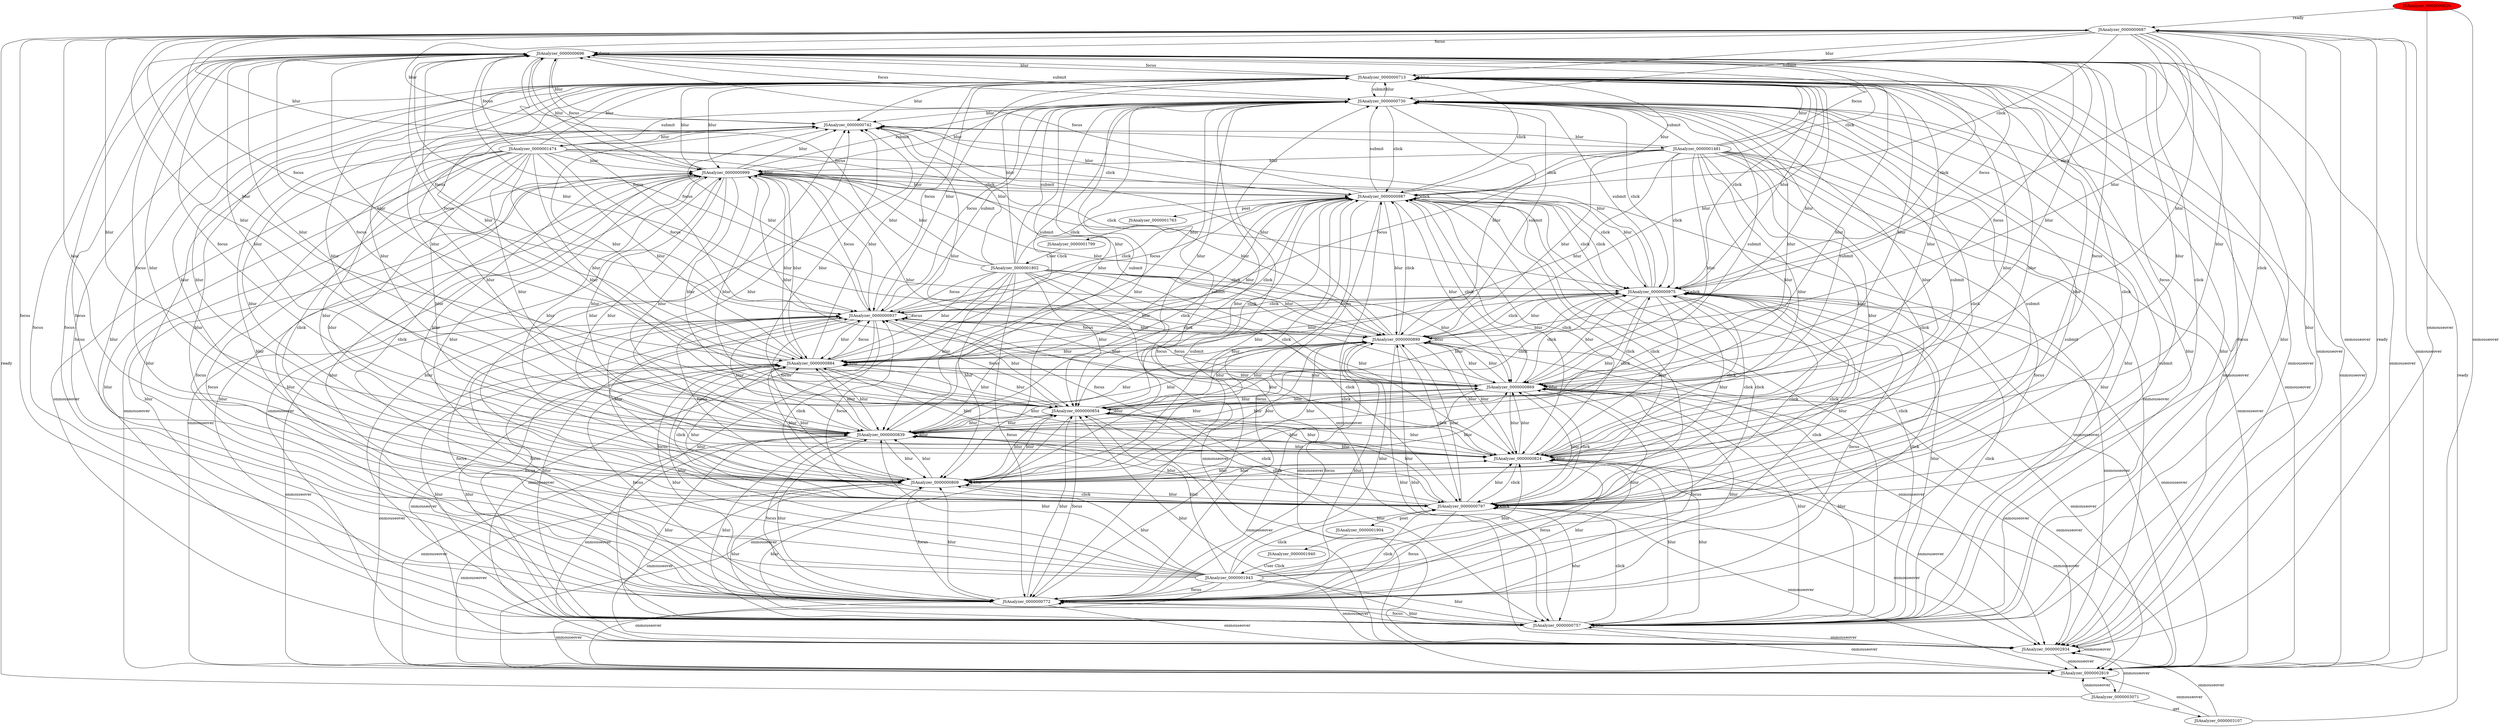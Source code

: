 digraph FSM {
JSAnalyzer_0000000620 [style=filled,fillcolor=red];
JSAnalyzer_0000000687 [];
JSAnalyzer_0000000696 [];
JSAnalyzer_0000000713 [];
JSAnalyzer_0000000730 [];
JSAnalyzer_0000000742 [];
JSAnalyzer_0000000757 [];
JSAnalyzer_0000000772 [];
JSAnalyzer_0000000797 [];
JSAnalyzer_0000000809 [];
JSAnalyzer_0000000824 [];
JSAnalyzer_0000000839 [];
JSAnalyzer_0000000854 [];
JSAnalyzer_0000000869 [];
JSAnalyzer_0000000884 [];
JSAnalyzer_0000000899 [];
JSAnalyzer_0000000937 [];
JSAnalyzer_0000000975 [];
JSAnalyzer_0000000987 [];
JSAnalyzer_0000000999 [];
JSAnalyzer_0000001474 [];
JSAnalyzer_0000001481 [];
JSAnalyzer_0000001763 [];
JSAnalyzer_0000001799 [];
JSAnalyzer_0000001904 [];
JSAnalyzer_0000001940 [];
JSAnalyzer_0000002819 [];
JSAnalyzer_0000002934 [];
JSAnalyzer_0000003071 [];
JSAnalyzer_0000003107 [];
JSAnalyzer_0000001802 [];
JSAnalyzer_0000001943 [];
JSAnalyzer_0000000742 -> JSAnalyzer_0000001474 []
JSAnalyzer_0000000742 -> JSAnalyzer_0000001481 []
JSAnalyzer_0000001763 -> JSAnalyzer_0000001799 []
JSAnalyzer_0000001904 -> JSAnalyzer_0000001940 []
JSAnalyzer_0000002819 -> JSAnalyzer_0000003071 []
JSAnalyzer_0000000620 -> JSAnalyzer_0000002819 [label="onmouseover"]
JSAnalyzer_0000000620 -> JSAnalyzer_0000002934 [label="onmouseover"]
JSAnalyzer_0000000620 -> JSAnalyzer_0000000687 [label="ready"]
JSAnalyzer_0000000687 -> JSAnalyzer_0000000696 [label="focus"]
JSAnalyzer_0000000687 -> JSAnalyzer_0000000713 [label="blur"]
JSAnalyzer_0000000687 -> JSAnalyzer_0000000730 [label="submit"]
JSAnalyzer_0000000687 -> JSAnalyzer_0000000742 [label="blur"]
JSAnalyzer_0000000687 -> JSAnalyzer_0000000757 [label="blur"]
JSAnalyzer_0000000687 -> JSAnalyzer_0000000772 [label="focus"]
JSAnalyzer_0000000687 -> JSAnalyzer_0000000797 [label="click"]
JSAnalyzer_0000000687 -> JSAnalyzer_0000000809 [label="blur"]
JSAnalyzer_0000000687 -> JSAnalyzer_0000000824 [label="blur"]
JSAnalyzer_0000000687 -> JSAnalyzer_0000000839 [label="blur"]
JSAnalyzer_0000000687 -> JSAnalyzer_0000000854 [label="blur"]
JSAnalyzer_0000000687 -> JSAnalyzer_0000000869 [label="blur"]
JSAnalyzer_0000000687 -> JSAnalyzer_0000000884 [label="blur"]
JSAnalyzer_0000000687 -> JSAnalyzer_0000000899 [label="blur"]
JSAnalyzer_0000000687 -> JSAnalyzer_0000000937 [label="focus"]
JSAnalyzer_0000000687 -> JSAnalyzer_0000000975 [label="click"]
JSAnalyzer_0000000687 -> JSAnalyzer_0000000987 [label="click"]
JSAnalyzer_0000000687 -> JSAnalyzer_0000000999 [label="blur"]
JSAnalyzer_0000000687 -> JSAnalyzer_0000002819 [label="onmouseover"]
JSAnalyzer_0000000687 -> JSAnalyzer_0000002934 [label="onmouseover"]
JSAnalyzer_0000000696 -> JSAnalyzer_0000000696 [label="focus"]
JSAnalyzer_0000000696 -> JSAnalyzer_0000000713 [label="blur"]
JSAnalyzer_0000000696 -> JSAnalyzer_0000000730 [label="submit"]
JSAnalyzer_0000000696 -> JSAnalyzer_0000000742 [label="blur"]
JSAnalyzer_0000000696 -> JSAnalyzer_0000000757 [label="blur"]
JSAnalyzer_0000000696 -> JSAnalyzer_0000000772 [label="focus"]
JSAnalyzer_0000000696 -> JSAnalyzer_0000000797 [label="click"]
JSAnalyzer_0000000696 -> JSAnalyzer_0000000809 [label="blur"]
JSAnalyzer_0000000696 -> JSAnalyzer_0000000824 [label="blur"]
JSAnalyzer_0000000696 -> JSAnalyzer_0000000839 [label="blur"]
JSAnalyzer_0000000696 -> JSAnalyzer_0000000854 [label="blur"]
JSAnalyzer_0000000696 -> JSAnalyzer_0000000869 [label="blur"]
JSAnalyzer_0000000696 -> JSAnalyzer_0000000884 [label="blur"]
JSAnalyzer_0000000696 -> JSAnalyzer_0000000899 [label="blur"]
JSAnalyzer_0000000696 -> JSAnalyzer_0000000937 [label="focus"]
JSAnalyzer_0000000696 -> JSAnalyzer_0000000975 [label="click"]
JSAnalyzer_0000000696 -> JSAnalyzer_0000000987 [label="click"]
JSAnalyzer_0000000696 -> JSAnalyzer_0000000999 [label="blur"]
JSAnalyzer_0000000696 -> JSAnalyzer_0000002819 [label="onmouseover"]
JSAnalyzer_0000000696 -> JSAnalyzer_0000002934 [label="onmouseover"]
JSAnalyzer_0000000713 -> JSAnalyzer_0000000696 [label="focus"]
JSAnalyzer_0000000713 -> JSAnalyzer_0000000713 [label="blur"]
JSAnalyzer_0000000713 -> JSAnalyzer_0000000730 [label="submit"]
JSAnalyzer_0000000713 -> JSAnalyzer_0000000742 [label="blur"]
JSAnalyzer_0000000713 -> JSAnalyzer_0000000757 [label="blur"]
JSAnalyzer_0000000713 -> JSAnalyzer_0000000772 [label="focus"]
JSAnalyzer_0000000713 -> JSAnalyzer_0000000797 [label="click"]
JSAnalyzer_0000000713 -> JSAnalyzer_0000000809 [label="blur"]
JSAnalyzer_0000000713 -> JSAnalyzer_0000000824 [label="blur"]
JSAnalyzer_0000000713 -> JSAnalyzer_0000000839 [label="blur"]
JSAnalyzer_0000000713 -> JSAnalyzer_0000000854 [label="blur"]
JSAnalyzer_0000000713 -> JSAnalyzer_0000000869 [label="blur"]
JSAnalyzer_0000000713 -> JSAnalyzer_0000000884 [label="blur"]
JSAnalyzer_0000000713 -> JSAnalyzer_0000000899 [label="blur"]
JSAnalyzer_0000000713 -> JSAnalyzer_0000000937 [label="focus"]
JSAnalyzer_0000000713 -> JSAnalyzer_0000000975 [label="click"]
JSAnalyzer_0000000713 -> JSAnalyzer_0000000987 [label="click"]
JSAnalyzer_0000000713 -> JSAnalyzer_0000000999 [label="blur"]
JSAnalyzer_0000000713 -> JSAnalyzer_0000002819 [label="onmouseover"]
JSAnalyzer_0000000713 -> JSAnalyzer_0000002934 [label="onmouseover"]
JSAnalyzer_0000000730 -> JSAnalyzer_0000000696 [label="focus"]
JSAnalyzer_0000000730 -> JSAnalyzer_0000000713 [label="blur"]
JSAnalyzer_0000000730 -> JSAnalyzer_0000000730 [label="submit"]
JSAnalyzer_0000000730 -> JSAnalyzer_0000000742 [label="blur"]
JSAnalyzer_0000000730 -> JSAnalyzer_0000000757 [label="blur"]
JSAnalyzer_0000000730 -> JSAnalyzer_0000000772 [label="focus"]
JSAnalyzer_0000000730 -> JSAnalyzer_0000000797 [label="click"]
JSAnalyzer_0000000730 -> JSAnalyzer_0000000809 [label="blur"]
JSAnalyzer_0000000730 -> JSAnalyzer_0000000824 [label="blur"]
JSAnalyzer_0000000730 -> JSAnalyzer_0000000839 [label="blur"]
JSAnalyzer_0000000730 -> JSAnalyzer_0000000854 [label="blur"]
JSAnalyzer_0000000730 -> JSAnalyzer_0000000869 [label="blur"]
JSAnalyzer_0000000730 -> JSAnalyzer_0000000884 [label="blur"]
JSAnalyzer_0000000730 -> JSAnalyzer_0000000899 [label="blur"]
JSAnalyzer_0000000730 -> JSAnalyzer_0000000937 [label="focus"]
JSAnalyzer_0000000730 -> JSAnalyzer_0000000975 [label="click"]
JSAnalyzer_0000000730 -> JSAnalyzer_0000000987 [label="click"]
JSAnalyzer_0000000730 -> JSAnalyzer_0000000999 [label="blur"]
JSAnalyzer_0000000730 -> JSAnalyzer_0000002819 [label="onmouseover"]
JSAnalyzer_0000000730 -> JSAnalyzer_0000002934 [label="onmouseover"]
JSAnalyzer_0000000757 -> JSAnalyzer_0000000696 [label="focus"]
JSAnalyzer_0000000757 -> JSAnalyzer_0000000713 [label="blur"]
JSAnalyzer_0000000757 -> JSAnalyzer_0000000730 [label="submit"]
JSAnalyzer_0000000757 -> JSAnalyzer_0000000742 [label="blur"]
JSAnalyzer_0000000757 -> JSAnalyzer_0000000757 [label="blur"]
JSAnalyzer_0000000757 -> JSAnalyzer_0000000772 [label="focus"]
JSAnalyzer_0000000757 -> JSAnalyzer_0000000797 [label="click"]
JSAnalyzer_0000000757 -> JSAnalyzer_0000000809 [label="blur"]
JSAnalyzer_0000000757 -> JSAnalyzer_0000000824 [label="blur"]
JSAnalyzer_0000000757 -> JSAnalyzer_0000000839 [label="blur"]
JSAnalyzer_0000000757 -> JSAnalyzer_0000000854 [label="blur"]
JSAnalyzer_0000000757 -> JSAnalyzer_0000000869 [label="blur"]
JSAnalyzer_0000000757 -> JSAnalyzer_0000000884 [label="blur"]
JSAnalyzer_0000000757 -> JSAnalyzer_0000000899 [label="blur"]
JSAnalyzer_0000000757 -> JSAnalyzer_0000000937 [label="focus"]
JSAnalyzer_0000000757 -> JSAnalyzer_0000000975 [label="click"]
JSAnalyzer_0000000757 -> JSAnalyzer_0000000987 [label="click"]
JSAnalyzer_0000000757 -> JSAnalyzer_0000000999 [label="blur"]
JSAnalyzer_0000000757 -> JSAnalyzer_0000002819 [label="onmouseover"]
JSAnalyzer_0000000757 -> JSAnalyzer_0000002934 [label="onmouseover"]
JSAnalyzer_0000000772 -> JSAnalyzer_0000000696 [label="focus"]
JSAnalyzer_0000000772 -> JSAnalyzer_0000000713 [label="blur"]
JSAnalyzer_0000000772 -> JSAnalyzer_0000000730 [label="submit"]
JSAnalyzer_0000000772 -> JSAnalyzer_0000000742 [label="blur"]
JSAnalyzer_0000000772 -> JSAnalyzer_0000000757 [label="blur"]
JSAnalyzer_0000000772 -> JSAnalyzer_0000000772 [label="focus"]
JSAnalyzer_0000000772 -> JSAnalyzer_0000000797 [label="click"]
JSAnalyzer_0000000772 -> JSAnalyzer_0000000809 [label="blur"]
JSAnalyzer_0000000772 -> JSAnalyzer_0000000824 [label="blur"]
JSAnalyzer_0000000772 -> JSAnalyzer_0000000839 [label="blur"]
JSAnalyzer_0000000772 -> JSAnalyzer_0000000854 [label="blur"]
JSAnalyzer_0000000772 -> JSAnalyzer_0000000869 [label="blur"]
JSAnalyzer_0000000772 -> JSAnalyzer_0000000884 [label="blur"]
JSAnalyzer_0000000772 -> JSAnalyzer_0000000899 [label="blur"]
JSAnalyzer_0000000772 -> JSAnalyzer_0000000937 [label="focus"]
JSAnalyzer_0000000772 -> JSAnalyzer_0000000975 [label="click"]
JSAnalyzer_0000000772 -> JSAnalyzer_0000000987 [label="click"]
JSAnalyzer_0000000772 -> JSAnalyzer_0000000999 [label="blur"]
JSAnalyzer_0000000772 -> JSAnalyzer_0000002819 [label="onmouseover"]
JSAnalyzer_0000000772 -> JSAnalyzer_0000002934 [label="onmouseover"]
JSAnalyzer_0000000797 -> JSAnalyzer_0000001904 [label="post"]
JSAnalyzer_0000000797 -> JSAnalyzer_0000000696 [label="focus"]
JSAnalyzer_0000000797 -> JSAnalyzer_0000000713 [label="blur"]
JSAnalyzer_0000000797 -> JSAnalyzer_0000000730 [label="submit"]
JSAnalyzer_0000000797 -> JSAnalyzer_0000000742 [label="blur"]
JSAnalyzer_0000000797 -> JSAnalyzer_0000000757 [label="blur"]
JSAnalyzer_0000000797 -> JSAnalyzer_0000000772 [label="focus"]
JSAnalyzer_0000000797 -> JSAnalyzer_0000000797 [label="click"]
JSAnalyzer_0000000797 -> JSAnalyzer_0000000809 [label="blur"]
JSAnalyzer_0000000797 -> JSAnalyzer_0000000824 [label="blur"]
JSAnalyzer_0000000797 -> JSAnalyzer_0000000839 [label="blur"]
JSAnalyzer_0000000797 -> JSAnalyzer_0000000854 [label="blur"]
JSAnalyzer_0000000797 -> JSAnalyzer_0000000869 [label="blur"]
JSAnalyzer_0000000797 -> JSAnalyzer_0000000884 [label="blur"]
JSAnalyzer_0000000797 -> JSAnalyzer_0000000899 [label="blur"]
JSAnalyzer_0000000797 -> JSAnalyzer_0000000937 [label="focus"]
JSAnalyzer_0000000797 -> JSAnalyzer_0000000975 [label="click"]
JSAnalyzer_0000000797 -> JSAnalyzer_0000000987 [label="click"]
JSAnalyzer_0000000797 -> JSAnalyzer_0000000999 [label="blur"]
JSAnalyzer_0000000797 -> JSAnalyzer_0000002819 [label="onmouseover"]
JSAnalyzer_0000000797 -> JSAnalyzer_0000002934 [label="onmouseover"]
JSAnalyzer_0000000809 -> JSAnalyzer_0000000696 [label="focus"]
JSAnalyzer_0000000809 -> JSAnalyzer_0000000713 [label="blur"]
JSAnalyzer_0000000809 -> JSAnalyzer_0000000730 [label="submit"]
JSAnalyzer_0000000809 -> JSAnalyzer_0000000742 [label="blur"]
JSAnalyzer_0000000809 -> JSAnalyzer_0000000757 [label="blur"]
JSAnalyzer_0000000809 -> JSAnalyzer_0000000772 [label="focus"]
JSAnalyzer_0000000809 -> JSAnalyzer_0000000797 [label="click"]
JSAnalyzer_0000000809 -> JSAnalyzer_0000000809 [label="blur"]
JSAnalyzer_0000000809 -> JSAnalyzer_0000000824 [label="blur"]
JSAnalyzer_0000000809 -> JSAnalyzer_0000000839 [label="blur"]
JSAnalyzer_0000000809 -> JSAnalyzer_0000000854 [label="blur"]
JSAnalyzer_0000000809 -> JSAnalyzer_0000000869 [label="blur"]
JSAnalyzer_0000000809 -> JSAnalyzer_0000000884 [label="blur"]
JSAnalyzer_0000000809 -> JSAnalyzer_0000000899 [label="blur"]
JSAnalyzer_0000000809 -> JSAnalyzer_0000000937 [label="focus"]
JSAnalyzer_0000000809 -> JSAnalyzer_0000000975 [label="click"]
JSAnalyzer_0000000809 -> JSAnalyzer_0000000987 [label="click"]
JSAnalyzer_0000000809 -> JSAnalyzer_0000000999 [label="blur"]
JSAnalyzer_0000000809 -> JSAnalyzer_0000002819 [label="onmouseover"]
JSAnalyzer_0000000809 -> JSAnalyzer_0000002934 [label="onmouseover"]
JSAnalyzer_0000000824 -> JSAnalyzer_0000000696 [label="focus"]
JSAnalyzer_0000000824 -> JSAnalyzer_0000000713 [label="blur"]
JSAnalyzer_0000000824 -> JSAnalyzer_0000000730 [label="submit"]
JSAnalyzer_0000000824 -> JSAnalyzer_0000000742 [label="blur"]
JSAnalyzer_0000000824 -> JSAnalyzer_0000000757 [label="blur"]
JSAnalyzer_0000000824 -> JSAnalyzer_0000000772 [label="focus"]
JSAnalyzer_0000000824 -> JSAnalyzer_0000000797 [label="click"]
JSAnalyzer_0000000824 -> JSAnalyzer_0000000809 [label="blur"]
JSAnalyzer_0000000824 -> JSAnalyzer_0000000824 [label="blur"]
JSAnalyzer_0000000824 -> JSAnalyzer_0000000839 [label="blur"]
JSAnalyzer_0000000824 -> JSAnalyzer_0000000854 [label="blur"]
JSAnalyzer_0000000824 -> JSAnalyzer_0000000869 [label="blur"]
JSAnalyzer_0000000824 -> JSAnalyzer_0000000884 [label="blur"]
JSAnalyzer_0000000824 -> JSAnalyzer_0000000899 [label="blur"]
JSAnalyzer_0000000824 -> JSAnalyzer_0000000937 [label="focus"]
JSAnalyzer_0000000824 -> JSAnalyzer_0000000975 [label="click"]
JSAnalyzer_0000000824 -> JSAnalyzer_0000000987 [label="click"]
JSAnalyzer_0000000824 -> JSAnalyzer_0000000999 [label="blur"]
JSAnalyzer_0000000824 -> JSAnalyzer_0000002819 [label="onmouseover"]
JSAnalyzer_0000000824 -> JSAnalyzer_0000002934 [label="onmouseover"]
JSAnalyzer_0000000839 -> JSAnalyzer_0000000696 [label="focus"]
JSAnalyzer_0000000839 -> JSAnalyzer_0000000713 [label="blur"]
JSAnalyzer_0000000839 -> JSAnalyzer_0000000730 [label="submit"]
JSAnalyzer_0000000839 -> JSAnalyzer_0000000742 [label="blur"]
JSAnalyzer_0000000839 -> JSAnalyzer_0000000757 [label="blur"]
JSAnalyzer_0000000839 -> JSAnalyzer_0000000772 [label="focus"]
JSAnalyzer_0000000839 -> JSAnalyzer_0000000797 [label="click"]
JSAnalyzer_0000000839 -> JSAnalyzer_0000000809 [label="blur"]
JSAnalyzer_0000000839 -> JSAnalyzer_0000000824 [label="blur"]
JSAnalyzer_0000000839 -> JSAnalyzer_0000000839 [label="blur"]
JSAnalyzer_0000000839 -> JSAnalyzer_0000000854 [label="blur"]
JSAnalyzer_0000000839 -> JSAnalyzer_0000000869 [label="blur"]
JSAnalyzer_0000000839 -> JSAnalyzer_0000000884 [label="blur"]
JSAnalyzer_0000000839 -> JSAnalyzer_0000000899 [label="blur"]
JSAnalyzer_0000000839 -> JSAnalyzer_0000000937 [label="focus"]
JSAnalyzer_0000000839 -> JSAnalyzer_0000000975 [label="click"]
JSAnalyzer_0000000839 -> JSAnalyzer_0000000987 [label="click"]
JSAnalyzer_0000000839 -> JSAnalyzer_0000000999 [label="blur"]
JSAnalyzer_0000000839 -> JSAnalyzer_0000002819 [label="onmouseover"]
JSAnalyzer_0000000839 -> JSAnalyzer_0000002934 [label="onmouseover"]
JSAnalyzer_0000000854 -> JSAnalyzer_0000000696 [label="focus"]
JSAnalyzer_0000000854 -> JSAnalyzer_0000000713 [label="blur"]
JSAnalyzer_0000000854 -> JSAnalyzer_0000000730 [label="submit"]
JSAnalyzer_0000000854 -> JSAnalyzer_0000000742 [label="blur"]
JSAnalyzer_0000000854 -> JSAnalyzer_0000000757 [label="blur"]
JSAnalyzer_0000000854 -> JSAnalyzer_0000000772 [label="focus"]
JSAnalyzer_0000000854 -> JSAnalyzer_0000000797 [label="click"]
JSAnalyzer_0000000854 -> JSAnalyzer_0000000809 [label="blur"]
JSAnalyzer_0000000854 -> JSAnalyzer_0000000824 [label="blur"]
JSAnalyzer_0000000854 -> JSAnalyzer_0000000839 [label="blur"]
JSAnalyzer_0000000854 -> JSAnalyzer_0000000854 [label="blur"]
JSAnalyzer_0000000854 -> JSAnalyzer_0000000869 [label="blur"]
JSAnalyzer_0000000854 -> JSAnalyzer_0000000884 [label="blur"]
JSAnalyzer_0000000854 -> JSAnalyzer_0000000899 [label="blur"]
JSAnalyzer_0000000854 -> JSAnalyzer_0000000937 [label="focus"]
JSAnalyzer_0000000854 -> JSAnalyzer_0000000975 [label="click"]
JSAnalyzer_0000000854 -> JSAnalyzer_0000000987 [label="click"]
JSAnalyzer_0000000854 -> JSAnalyzer_0000000999 [label="blur"]
JSAnalyzer_0000000854 -> JSAnalyzer_0000002819 [label="onmouseover"]
JSAnalyzer_0000000854 -> JSAnalyzer_0000002934 [label="onmouseover"]
JSAnalyzer_0000000869 -> JSAnalyzer_0000000696 [label="focus"]
JSAnalyzer_0000000869 -> JSAnalyzer_0000000713 [label="blur"]
JSAnalyzer_0000000869 -> JSAnalyzer_0000000730 [label="submit"]
JSAnalyzer_0000000869 -> JSAnalyzer_0000000742 [label="blur"]
JSAnalyzer_0000000869 -> JSAnalyzer_0000000757 [label="blur"]
JSAnalyzer_0000000869 -> JSAnalyzer_0000000772 [label="focus"]
JSAnalyzer_0000000869 -> JSAnalyzer_0000000797 [label="click"]
JSAnalyzer_0000000869 -> JSAnalyzer_0000000809 [label="blur"]
JSAnalyzer_0000000869 -> JSAnalyzer_0000000824 [label="blur"]
JSAnalyzer_0000000869 -> JSAnalyzer_0000000839 [label="blur"]
JSAnalyzer_0000000869 -> JSAnalyzer_0000000854 [label="blur"]
JSAnalyzer_0000000869 -> JSAnalyzer_0000000869 [label="blur"]
JSAnalyzer_0000000869 -> JSAnalyzer_0000000884 [label="blur"]
JSAnalyzer_0000000869 -> JSAnalyzer_0000000899 [label="blur"]
JSAnalyzer_0000000869 -> JSAnalyzer_0000000937 [label="focus"]
JSAnalyzer_0000000869 -> JSAnalyzer_0000000975 [label="click"]
JSAnalyzer_0000000869 -> JSAnalyzer_0000000987 [label="click"]
JSAnalyzer_0000000869 -> JSAnalyzer_0000000999 [label="blur"]
JSAnalyzer_0000000869 -> JSAnalyzer_0000002819 [label="onmouseover"]
JSAnalyzer_0000000869 -> JSAnalyzer_0000002934 [label="onmouseover"]
JSAnalyzer_0000000884 -> JSAnalyzer_0000000696 [label="focus"]
JSAnalyzer_0000000884 -> JSAnalyzer_0000000713 [label="blur"]
JSAnalyzer_0000000884 -> JSAnalyzer_0000000730 [label="submit"]
JSAnalyzer_0000000884 -> JSAnalyzer_0000000742 [label="blur"]
JSAnalyzer_0000000884 -> JSAnalyzer_0000000757 [label="blur"]
JSAnalyzer_0000000884 -> JSAnalyzer_0000000772 [label="focus"]
JSAnalyzer_0000000884 -> JSAnalyzer_0000000797 [label="click"]
JSAnalyzer_0000000884 -> JSAnalyzer_0000000809 [label="blur"]
JSAnalyzer_0000000884 -> JSAnalyzer_0000000824 [label="blur"]
JSAnalyzer_0000000884 -> JSAnalyzer_0000000839 [label="blur"]
JSAnalyzer_0000000884 -> JSAnalyzer_0000000854 [label="blur"]
JSAnalyzer_0000000884 -> JSAnalyzer_0000000869 [label="blur"]
JSAnalyzer_0000000884 -> JSAnalyzer_0000000884 [label="blur"]
JSAnalyzer_0000000884 -> JSAnalyzer_0000000899 [label="blur"]
JSAnalyzer_0000000884 -> JSAnalyzer_0000000937 [label="focus"]
JSAnalyzer_0000000884 -> JSAnalyzer_0000000975 [label="click"]
JSAnalyzer_0000000884 -> JSAnalyzer_0000000987 [label="click"]
JSAnalyzer_0000000884 -> JSAnalyzer_0000000999 [label="blur"]
JSAnalyzer_0000000884 -> JSAnalyzer_0000002819 [label="onmouseover"]
JSAnalyzer_0000000884 -> JSAnalyzer_0000002934 [label="onmouseover"]
JSAnalyzer_0000000899 -> JSAnalyzer_0000000696 [label="focus"]
JSAnalyzer_0000000899 -> JSAnalyzer_0000000713 [label="blur"]
JSAnalyzer_0000000899 -> JSAnalyzer_0000000730 [label="submit"]
JSAnalyzer_0000000899 -> JSAnalyzer_0000000742 [label="blur"]
JSAnalyzer_0000000899 -> JSAnalyzer_0000000757 [label="blur"]
JSAnalyzer_0000000899 -> JSAnalyzer_0000000772 [label="focus"]
JSAnalyzer_0000000899 -> JSAnalyzer_0000000797 [label="click"]
JSAnalyzer_0000000899 -> JSAnalyzer_0000000809 [label="blur"]
JSAnalyzer_0000000899 -> JSAnalyzer_0000000824 [label="blur"]
JSAnalyzer_0000000899 -> JSAnalyzer_0000000839 [label="blur"]
JSAnalyzer_0000000899 -> JSAnalyzer_0000000854 [label="blur"]
JSAnalyzer_0000000899 -> JSAnalyzer_0000000869 [label="blur"]
JSAnalyzer_0000000899 -> JSAnalyzer_0000000884 [label="blur"]
JSAnalyzer_0000000899 -> JSAnalyzer_0000000899 [label="blur"]
JSAnalyzer_0000000899 -> JSAnalyzer_0000000937 [label="focus"]
JSAnalyzer_0000000899 -> JSAnalyzer_0000000975 [label="click"]
JSAnalyzer_0000000899 -> JSAnalyzer_0000000987 [label="click"]
JSAnalyzer_0000000899 -> JSAnalyzer_0000000999 [label="blur"]
JSAnalyzer_0000000899 -> JSAnalyzer_0000002819 [label="onmouseover"]
JSAnalyzer_0000000899 -> JSAnalyzer_0000002934 [label="onmouseover"]
JSAnalyzer_0000000937 -> JSAnalyzer_0000000696 [label="focus"]
JSAnalyzer_0000000937 -> JSAnalyzer_0000000713 [label="blur"]
JSAnalyzer_0000000937 -> JSAnalyzer_0000000730 [label="submit"]
JSAnalyzer_0000000937 -> JSAnalyzer_0000000742 [label="blur"]
JSAnalyzer_0000000937 -> JSAnalyzer_0000000757 [label="blur"]
JSAnalyzer_0000000937 -> JSAnalyzer_0000000772 [label="focus"]
JSAnalyzer_0000000937 -> JSAnalyzer_0000000797 [label="click"]
JSAnalyzer_0000000937 -> JSAnalyzer_0000000809 [label="blur"]
JSAnalyzer_0000000937 -> JSAnalyzer_0000000824 [label="blur"]
JSAnalyzer_0000000937 -> JSAnalyzer_0000000839 [label="blur"]
JSAnalyzer_0000000937 -> JSAnalyzer_0000000854 [label="blur"]
JSAnalyzer_0000000937 -> JSAnalyzer_0000000869 [label="blur"]
JSAnalyzer_0000000937 -> JSAnalyzer_0000000884 [label="blur"]
JSAnalyzer_0000000937 -> JSAnalyzer_0000000899 [label="blur"]
JSAnalyzer_0000000937 -> JSAnalyzer_0000000937 [label="focus"]
JSAnalyzer_0000000937 -> JSAnalyzer_0000000975 [label="click"]
JSAnalyzer_0000000937 -> JSAnalyzer_0000000987 [label="click"]
JSAnalyzer_0000000937 -> JSAnalyzer_0000000999 [label="blur"]
JSAnalyzer_0000000937 -> JSAnalyzer_0000002819 [label="onmouseover"]
JSAnalyzer_0000000937 -> JSAnalyzer_0000002934 [label="onmouseover"]
JSAnalyzer_0000000975 -> JSAnalyzer_0000000696 [label="focus"]
JSAnalyzer_0000000975 -> JSAnalyzer_0000000713 [label="blur"]
JSAnalyzer_0000000975 -> JSAnalyzer_0000000730 [label="submit"]
JSAnalyzer_0000000975 -> JSAnalyzer_0000000742 [label="blur"]
JSAnalyzer_0000000975 -> JSAnalyzer_0000000757 [label="blur"]
JSAnalyzer_0000000975 -> JSAnalyzer_0000000772 [label="focus"]
JSAnalyzer_0000000975 -> JSAnalyzer_0000000797 [label="click"]
JSAnalyzer_0000000975 -> JSAnalyzer_0000000809 [label="blur"]
JSAnalyzer_0000000975 -> JSAnalyzer_0000000824 [label="blur"]
JSAnalyzer_0000000975 -> JSAnalyzer_0000000839 [label="blur"]
JSAnalyzer_0000000975 -> JSAnalyzer_0000000854 [label="blur"]
JSAnalyzer_0000000975 -> JSAnalyzer_0000000869 [label="blur"]
JSAnalyzer_0000000975 -> JSAnalyzer_0000000884 [label="blur"]
JSAnalyzer_0000000975 -> JSAnalyzer_0000000899 [label="blur"]
JSAnalyzer_0000000975 -> JSAnalyzer_0000000937 [label="focus"]
JSAnalyzer_0000000975 -> JSAnalyzer_0000000975 [label="click"]
JSAnalyzer_0000000975 -> JSAnalyzer_0000000987 [label="click"]
JSAnalyzer_0000000975 -> JSAnalyzer_0000000999 [label="blur"]
JSAnalyzer_0000000975 -> JSAnalyzer_0000002819 [label="onmouseover"]
JSAnalyzer_0000000975 -> JSAnalyzer_0000002934 [label="onmouseover"]
JSAnalyzer_0000000987 -> JSAnalyzer_0000001763 [label="post"]
JSAnalyzer_0000000987 -> JSAnalyzer_0000000696 [label="focus"]
JSAnalyzer_0000000987 -> JSAnalyzer_0000000713 [label="blur"]
JSAnalyzer_0000000987 -> JSAnalyzer_0000000730 [label="submit"]
JSAnalyzer_0000000987 -> JSAnalyzer_0000000742 [label="blur"]
JSAnalyzer_0000000987 -> JSAnalyzer_0000000757 [label="blur"]
JSAnalyzer_0000000987 -> JSAnalyzer_0000000772 [label="focus"]
JSAnalyzer_0000000987 -> JSAnalyzer_0000000797 [label="click"]
JSAnalyzer_0000000987 -> JSAnalyzer_0000000809 [label="blur"]
JSAnalyzer_0000000987 -> JSAnalyzer_0000000824 [label="blur"]
JSAnalyzer_0000000987 -> JSAnalyzer_0000000839 [label="blur"]
JSAnalyzer_0000000987 -> JSAnalyzer_0000000854 [label="blur"]
JSAnalyzer_0000000987 -> JSAnalyzer_0000000869 [label="blur"]
JSAnalyzer_0000000987 -> JSAnalyzer_0000000884 [label="blur"]
JSAnalyzer_0000000987 -> JSAnalyzer_0000000899 [label="blur"]
JSAnalyzer_0000000987 -> JSAnalyzer_0000000937 [label="focus"]
JSAnalyzer_0000000987 -> JSAnalyzer_0000000975 [label="click"]
JSAnalyzer_0000000987 -> JSAnalyzer_0000000987 [label="click"]
JSAnalyzer_0000000987 -> JSAnalyzer_0000000999 [label="blur"]
JSAnalyzer_0000000987 -> JSAnalyzer_0000002819 [label="onmouseover"]
JSAnalyzer_0000000987 -> JSAnalyzer_0000002934 [label="onmouseover"]
JSAnalyzer_0000000999 -> JSAnalyzer_0000000696 [label="focus"]
JSAnalyzer_0000000999 -> JSAnalyzer_0000000713 [label="blur"]
JSAnalyzer_0000000999 -> JSAnalyzer_0000000730 [label="submit"]
JSAnalyzer_0000000999 -> JSAnalyzer_0000000742 [label="blur"]
JSAnalyzer_0000000999 -> JSAnalyzer_0000000757 [label="blur"]
JSAnalyzer_0000000999 -> JSAnalyzer_0000000772 [label="focus"]
JSAnalyzer_0000000999 -> JSAnalyzer_0000000797 [label="click"]
JSAnalyzer_0000000999 -> JSAnalyzer_0000000809 [label="blur"]
JSAnalyzer_0000000999 -> JSAnalyzer_0000000824 [label="blur"]
JSAnalyzer_0000000999 -> JSAnalyzer_0000000839 [label="blur"]
JSAnalyzer_0000000999 -> JSAnalyzer_0000000854 [label="blur"]
JSAnalyzer_0000000999 -> JSAnalyzer_0000000869 [label="blur"]
JSAnalyzer_0000000999 -> JSAnalyzer_0000000884 [label="blur"]
JSAnalyzer_0000000999 -> JSAnalyzer_0000000899 [label="blur"]
JSAnalyzer_0000000999 -> JSAnalyzer_0000000937 [label="focus"]
JSAnalyzer_0000000999 -> JSAnalyzer_0000000975 [label="click"]
JSAnalyzer_0000000999 -> JSAnalyzer_0000000987 [label="click"]
JSAnalyzer_0000000999 -> JSAnalyzer_0000000999 [label="blur"]
JSAnalyzer_0000000999 -> JSAnalyzer_0000002819 [label="onmouseover"]
JSAnalyzer_0000000999 -> JSAnalyzer_0000002934 [label="onmouseover"]
JSAnalyzer_0000001474 -> JSAnalyzer_0000000696 [label="focus"]
JSAnalyzer_0000001474 -> JSAnalyzer_0000000713 [label="blur"]
JSAnalyzer_0000001474 -> JSAnalyzer_0000000730 [label="submit"]
JSAnalyzer_0000001474 -> JSAnalyzer_0000000742 [label="blur"]
JSAnalyzer_0000001474 -> JSAnalyzer_0000000757 [label="blur"]
JSAnalyzer_0000001474 -> JSAnalyzer_0000000772 [label="focus"]
JSAnalyzer_0000001474 -> JSAnalyzer_0000000797 [label="click"]
JSAnalyzer_0000001474 -> JSAnalyzer_0000000809 [label="blur"]
JSAnalyzer_0000001474 -> JSAnalyzer_0000000824 [label="blur"]
JSAnalyzer_0000001474 -> JSAnalyzer_0000000839 [label="blur"]
JSAnalyzer_0000001474 -> JSAnalyzer_0000000854 [label="blur"]
JSAnalyzer_0000001474 -> JSAnalyzer_0000000869 [label="blur"]
JSAnalyzer_0000001474 -> JSAnalyzer_0000000884 [label="blur"]
JSAnalyzer_0000001474 -> JSAnalyzer_0000000899 [label="blur"]
JSAnalyzer_0000001474 -> JSAnalyzer_0000000937 [label="focus"]
JSAnalyzer_0000001474 -> JSAnalyzer_0000000975 [label="click"]
JSAnalyzer_0000001474 -> JSAnalyzer_0000000987 [label="click"]
JSAnalyzer_0000001474 -> JSAnalyzer_0000000999 [label="blur"]
JSAnalyzer_0000001474 -> JSAnalyzer_0000002819 [label="onmouseover"]
JSAnalyzer_0000001474 -> JSAnalyzer_0000002934 [label="onmouseover"]
JSAnalyzer_0000001481 -> JSAnalyzer_0000000696 [label="focus"]
JSAnalyzer_0000001481 -> JSAnalyzer_0000000713 [label="blur"]
JSAnalyzer_0000001481 -> JSAnalyzer_0000000730 [label="submit"]
JSAnalyzer_0000001481 -> JSAnalyzer_0000000742 [label="blur"]
JSAnalyzer_0000001481 -> JSAnalyzer_0000000757 [label="blur"]
JSAnalyzer_0000001481 -> JSAnalyzer_0000000772 [label="focus"]
JSAnalyzer_0000001481 -> JSAnalyzer_0000000797 [label="click"]
JSAnalyzer_0000001481 -> JSAnalyzer_0000000809 [label="blur"]
JSAnalyzer_0000001481 -> JSAnalyzer_0000000824 [label="blur"]
JSAnalyzer_0000001481 -> JSAnalyzer_0000000839 [label="blur"]
JSAnalyzer_0000001481 -> JSAnalyzer_0000000854 [label="blur"]
JSAnalyzer_0000001481 -> JSAnalyzer_0000000869 [label="blur"]
JSAnalyzer_0000001481 -> JSAnalyzer_0000000884 [label="blur"]
JSAnalyzer_0000001481 -> JSAnalyzer_0000000899 [label="blur"]
JSAnalyzer_0000001481 -> JSAnalyzer_0000000937 [label="focus"]
JSAnalyzer_0000001481 -> JSAnalyzer_0000000975 [label="click"]
JSAnalyzer_0000001481 -> JSAnalyzer_0000000987 [label="click"]
JSAnalyzer_0000001481 -> JSAnalyzer_0000000999 [label="blur"]
JSAnalyzer_0000001481 -> JSAnalyzer_0000002819 [label="onmouseover"]
JSAnalyzer_0000001481 -> JSAnalyzer_0000002934 [label="onmouseover"]
JSAnalyzer_0000001799 -> JSAnalyzer_0000001802 [label="User Click"]
JSAnalyzer_0000001940 -> JSAnalyzer_0000001943 [label="User Click"]
JSAnalyzer_0000002934 -> JSAnalyzer_0000002819 [label="onmouseover"]
JSAnalyzer_0000002934 -> JSAnalyzer_0000002934 [label="onmouseover"]
JSAnalyzer_0000002934 -> JSAnalyzer_0000000687 [label="ready"]
JSAnalyzer_0000003071 -> JSAnalyzer_0000003107 [label="get"]
JSAnalyzer_0000003071 -> JSAnalyzer_0000002819 [label="onmouseover"]
JSAnalyzer_0000003071 -> JSAnalyzer_0000002934 [label="onmouseover"]
JSAnalyzer_0000003071 -> JSAnalyzer_0000000687 [label="ready"]
JSAnalyzer_0000003107 -> JSAnalyzer_0000002819 [label="onmouseover"]
JSAnalyzer_0000003107 -> JSAnalyzer_0000002934 [label="onmouseover"]
JSAnalyzer_0000003107 -> JSAnalyzer_0000000687 [label="ready"]
JSAnalyzer_0000001802 -> JSAnalyzer_0000000696 [label="focus"]
JSAnalyzer_0000001802 -> JSAnalyzer_0000000713 [label="blur"]
JSAnalyzer_0000001802 -> JSAnalyzer_0000000730 [label="submit"]
JSAnalyzer_0000001802 -> JSAnalyzer_0000000742 [label="blur"]
JSAnalyzer_0000001802 -> JSAnalyzer_0000000757 [label="blur"]
JSAnalyzer_0000001802 -> JSAnalyzer_0000000772 [label="focus"]
JSAnalyzer_0000001802 -> JSAnalyzer_0000000797 [label="click"]
JSAnalyzer_0000001802 -> JSAnalyzer_0000000809 [label="blur"]
JSAnalyzer_0000001802 -> JSAnalyzer_0000000824 [label="blur"]
JSAnalyzer_0000001802 -> JSAnalyzer_0000000839 [label="blur"]
JSAnalyzer_0000001802 -> JSAnalyzer_0000000854 [label="blur"]
JSAnalyzer_0000001802 -> JSAnalyzer_0000000869 [label="blur"]
JSAnalyzer_0000001802 -> JSAnalyzer_0000000884 [label="blur"]
JSAnalyzer_0000001802 -> JSAnalyzer_0000000899 [label="blur"]
JSAnalyzer_0000001802 -> JSAnalyzer_0000000937 [label="focus"]
JSAnalyzer_0000001802 -> JSAnalyzer_0000000975 [label="click"]
JSAnalyzer_0000001802 -> JSAnalyzer_0000000987 [label="click"]
JSAnalyzer_0000001802 -> JSAnalyzer_0000000999 [label="blur"]
JSAnalyzer_0000001802 -> JSAnalyzer_0000002819 [label="onmouseover"]
JSAnalyzer_0000001802 -> JSAnalyzer_0000002934 [label="onmouseover"]
JSAnalyzer_0000001943 -> JSAnalyzer_0000000696 [label="focus"]
JSAnalyzer_0000001943 -> JSAnalyzer_0000000713 [label="blur"]
JSAnalyzer_0000001943 -> JSAnalyzer_0000000730 [label="submit"]
JSAnalyzer_0000001943 -> JSAnalyzer_0000000742 [label="blur"]
JSAnalyzer_0000001943 -> JSAnalyzer_0000000757 [label="blur"]
JSAnalyzer_0000001943 -> JSAnalyzer_0000000772 [label="focus"]
JSAnalyzer_0000001943 -> JSAnalyzer_0000000797 [label="click"]
JSAnalyzer_0000001943 -> JSAnalyzer_0000000809 [label="blur"]
JSAnalyzer_0000001943 -> JSAnalyzer_0000000824 [label="blur"]
JSAnalyzer_0000001943 -> JSAnalyzer_0000000839 [label="blur"]
JSAnalyzer_0000001943 -> JSAnalyzer_0000000854 [label="blur"]
JSAnalyzer_0000001943 -> JSAnalyzer_0000000869 [label="blur"]
JSAnalyzer_0000001943 -> JSAnalyzer_0000000884 [label="blur"]
JSAnalyzer_0000001943 -> JSAnalyzer_0000000899 [label="blur"]
JSAnalyzer_0000001943 -> JSAnalyzer_0000000937 [label="focus"]
JSAnalyzer_0000001943 -> JSAnalyzer_0000000975 [label="click"]
JSAnalyzer_0000001943 -> JSAnalyzer_0000000987 [label="click"]
JSAnalyzer_0000001943 -> JSAnalyzer_0000000999 [label="blur"]
JSAnalyzer_0000001943 -> JSAnalyzer_0000002819 [label="onmouseover"]
JSAnalyzer_0000001943 -> JSAnalyzer_0000002934 [label="onmouseover"]
}

